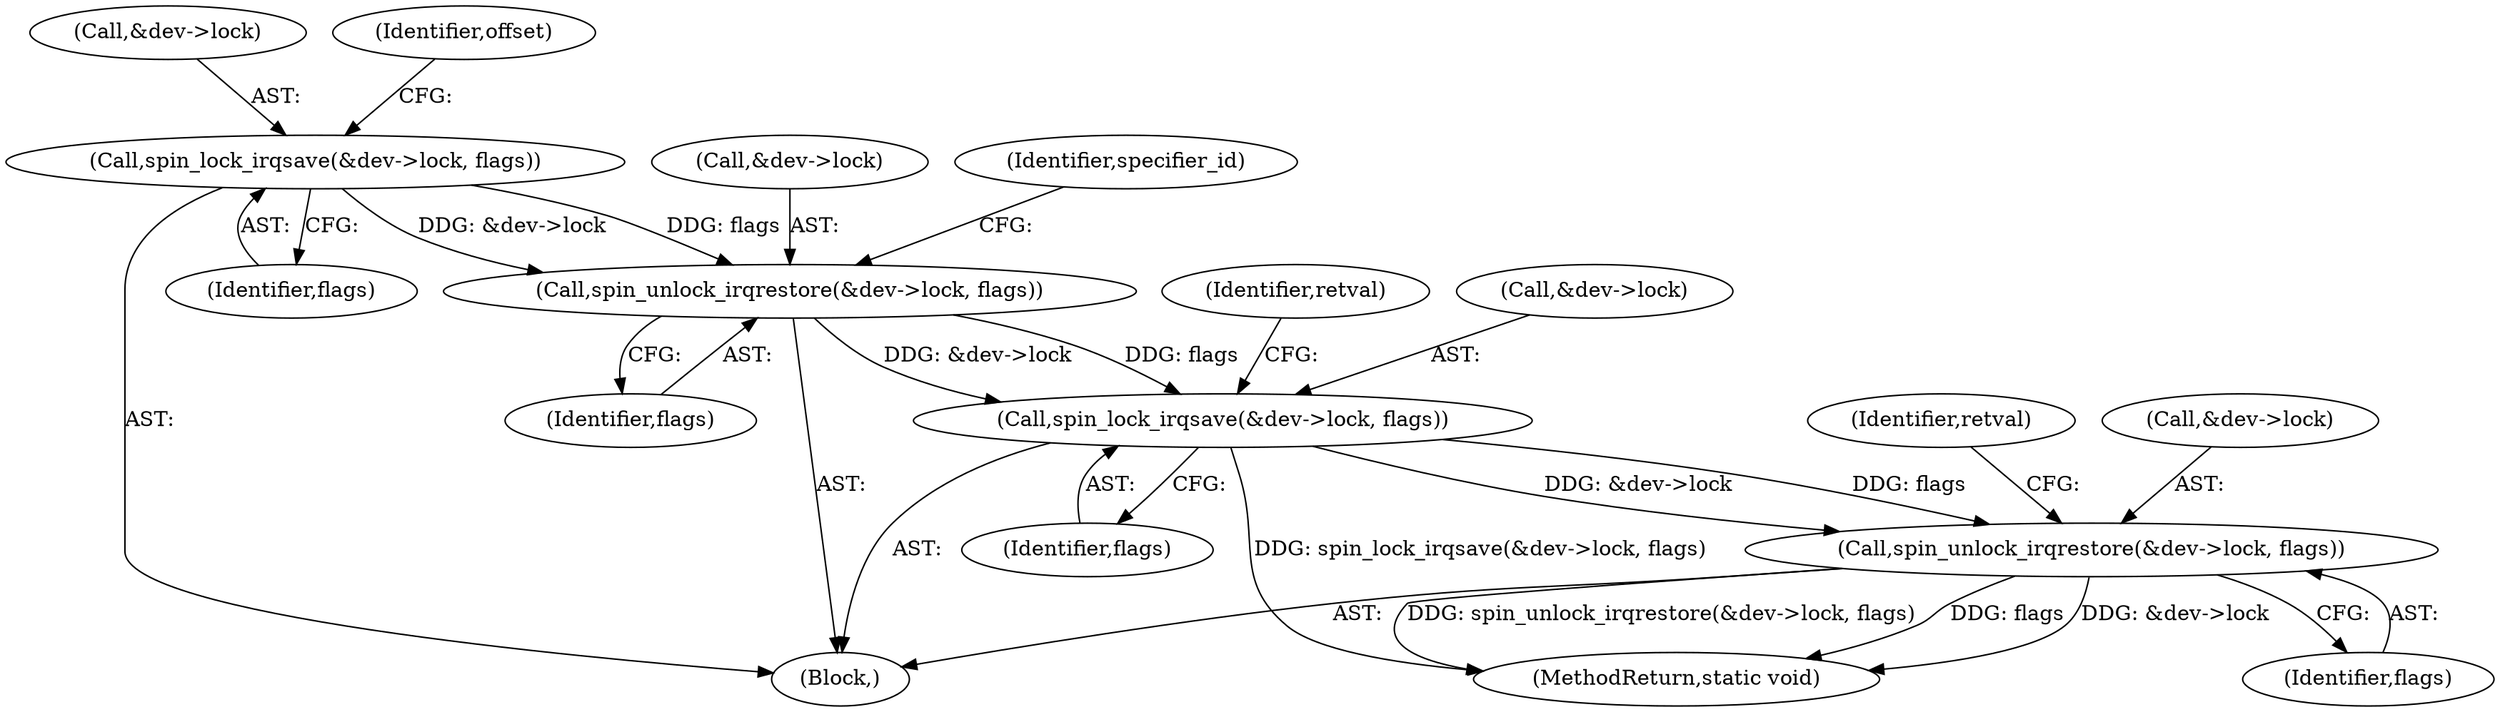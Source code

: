 digraph "0_linux_667121ace9dbafb368618dbabcf07901c962ddac_0@pointer" {
"1000276" [label="(Call,spin_unlock_irqrestore(&dev->lock, flags))"];
"1000257" [label="(Call,spin_lock_irqsave(&dev->lock, flags))"];
"1000166" [label="(Call,spin_unlock_irqrestore(&dev->lock, flags))"];
"1000128" [label="(Call,spin_lock_irqsave(&dev->lock, flags))"];
"1000264" [label="(Identifier,retval)"];
"1000173" [label="(Identifier,specifier_id)"];
"1000262" [label="(Identifier,flags)"];
"1000284" [label="(Identifier,retval)"];
"1000277" [label="(Call,&dev->lock)"];
"1000258" [label="(Call,&dev->lock)"];
"1000166" [label="(Call,spin_unlock_irqrestore(&dev->lock, flags))"];
"1000281" [label="(Identifier,flags)"];
"1000129" [label="(Call,&dev->lock)"];
"1000167" [label="(Call,&dev->lock)"];
"1000106" [label="(Block,)"];
"1000299" [label="(MethodReturn,static void)"];
"1000133" [label="(Identifier,flags)"];
"1000135" [label="(Identifier,offset)"];
"1000171" [label="(Identifier,flags)"];
"1000257" [label="(Call,spin_lock_irqsave(&dev->lock, flags))"];
"1000276" [label="(Call,spin_unlock_irqrestore(&dev->lock, flags))"];
"1000128" [label="(Call,spin_lock_irqsave(&dev->lock, flags))"];
"1000276" -> "1000106"  [label="AST: "];
"1000276" -> "1000281"  [label="CFG: "];
"1000277" -> "1000276"  [label="AST: "];
"1000281" -> "1000276"  [label="AST: "];
"1000284" -> "1000276"  [label="CFG: "];
"1000276" -> "1000299"  [label="DDG: spin_unlock_irqrestore(&dev->lock, flags)"];
"1000276" -> "1000299"  [label="DDG: flags"];
"1000276" -> "1000299"  [label="DDG: &dev->lock"];
"1000257" -> "1000276"  [label="DDG: &dev->lock"];
"1000257" -> "1000276"  [label="DDG: flags"];
"1000257" -> "1000106"  [label="AST: "];
"1000257" -> "1000262"  [label="CFG: "];
"1000258" -> "1000257"  [label="AST: "];
"1000262" -> "1000257"  [label="AST: "];
"1000264" -> "1000257"  [label="CFG: "];
"1000257" -> "1000299"  [label="DDG: spin_lock_irqsave(&dev->lock, flags)"];
"1000166" -> "1000257"  [label="DDG: &dev->lock"];
"1000166" -> "1000257"  [label="DDG: flags"];
"1000166" -> "1000106"  [label="AST: "];
"1000166" -> "1000171"  [label="CFG: "];
"1000167" -> "1000166"  [label="AST: "];
"1000171" -> "1000166"  [label="AST: "];
"1000173" -> "1000166"  [label="CFG: "];
"1000128" -> "1000166"  [label="DDG: &dev->lock"];
"1000128" -> "1000166"  [label="DDG: flags"];
"1000128" -> "1000106"  [label="AST: "];
"1000128" -> "1000133"  [label="CFG: "];
"1000129" -> "1000128"  [label="AST: "];
"1000133" -> "1000128"  [label="AST: "];
"1000135" -> "1000128"  [label="CFG: "];
}
